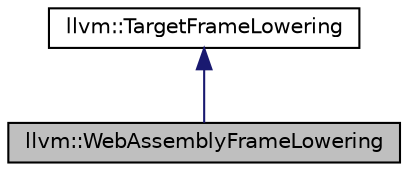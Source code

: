 digraph "llvm::WebAssemblyFrameLowering"
{
 // LATEX_PDF_SIZE
  bgcolor="transparent";
  edge [fontname="Helvetica",fontsize="10",labelfontname="Helvetica",labelfontsize="10"];
  node [fontname="Helvetica",fontsize="10",shape="box"];
  Node1 [label="llvm::WebAssemblyFrameLowering",height=0.2,width=0.4,color="black", fillcolor="grey75", style="filled", fontcolor="black",tooltip=" "];
  Node2 -> Node1 [dir="back",color="midnightblue",fontsize="10",style="solid",fontname="Helvetica"];
  Node2 [label="llvm::TargetFrameLowering",height=0.2,width=0.4,color="black",URL="$classllvm_1_1TargetFrameLowering.html",tooltip="Information about stack frame layout on the target."];
}

